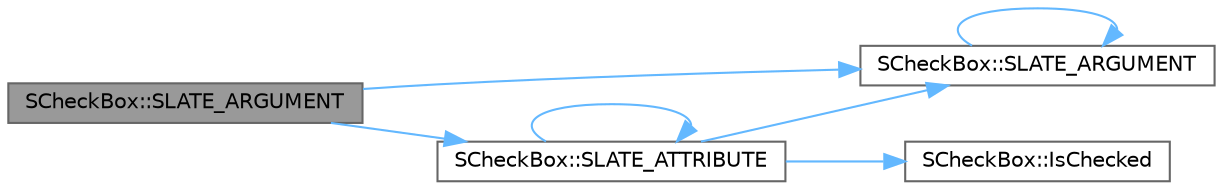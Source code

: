 digraph "SCheckBox::SLATE_ARGUMENT"
{
 // INTERACTIVE_SVG=YES
 // LATEX_PDF_SIZE
  bgcolor="transparent";
  edge [fontname=Helvetica,fontsize=10,labelfontname=Helvetica,labelfontsize=10];
  node [fontname=Helvetica,fontsize=10,shape=box,height=0.2,width=0.4];
  rankdir="LR";
  Node1 [id="Node000001",label="SCheckBox::SLATE_ARGUMENT",height=0.2,width=0.4,color="gray40", fillcolor="grey60", style="filled", fontcolor="black",tooltip="How the image of the checkbox should align vertically within the given space."];
  Node1 -> Node2 [id="edge1_Node000001_Node000002",color="steelblue1",style="solid",tooltip=" "];
  Node2 [id="Node000002",label="SCheckBox::SLATE_ARGUMENT",height=0.2,width=0.4,color="grey40", fillcolor="white", style="filled",URL="$d6/d7e/classSCheckBox.html#a9ec9660f9d7dce51d490c945d9d1b8cf",tooltip="Type of check box (set by the Style arg but the Style can be overridden with this)"];
  Node2 -> Node2 [id="edge2_Node000002_Node000002",color="steelblue1",style="solid",tooltip=" "];
  Node1 -> Node3 [id="edge3_Node000001_Node000003",color="steelblue1",style="solid",tooltip=" "];
  Node3 [id="Node000003",label="SCheckBox::SLATE_ATTRIBUTE",height=0.2,width=0.4,color="grey40", fillcolor="white", style="filled",URL="$d6/d7e/classSCheckBox.html#a4ff9c9444d29b83f6cbd7ab853a40c3e",tooltip="Whether the check box is currently in a checked state."];
  Node3 -> Node4 [id="edge4_Node000003_Node000004",color="steelblue1",style="solid",tooltip=" "];
  Node4 [id="Node000004",label="SCheckBox::IsChecked",height=0.2,width=0.4,color="grey40", fillcolor="white", style="filled",URL="$d6/d7e/classSCheckBox.html#ac880a3f846db03a72aec68ff082c639e",tooltip="Returns true if the checkbox is currently checked."];
  Node3 -> Node2 [id="edge5_Node000003_Node000002",color="steelblue1",style="solid",tooltip=" "];
  Node3 -> Node3 [id="edge6_Node000003_Node000003",color="steelblue1",style="solid",tooltip=" "];
}
